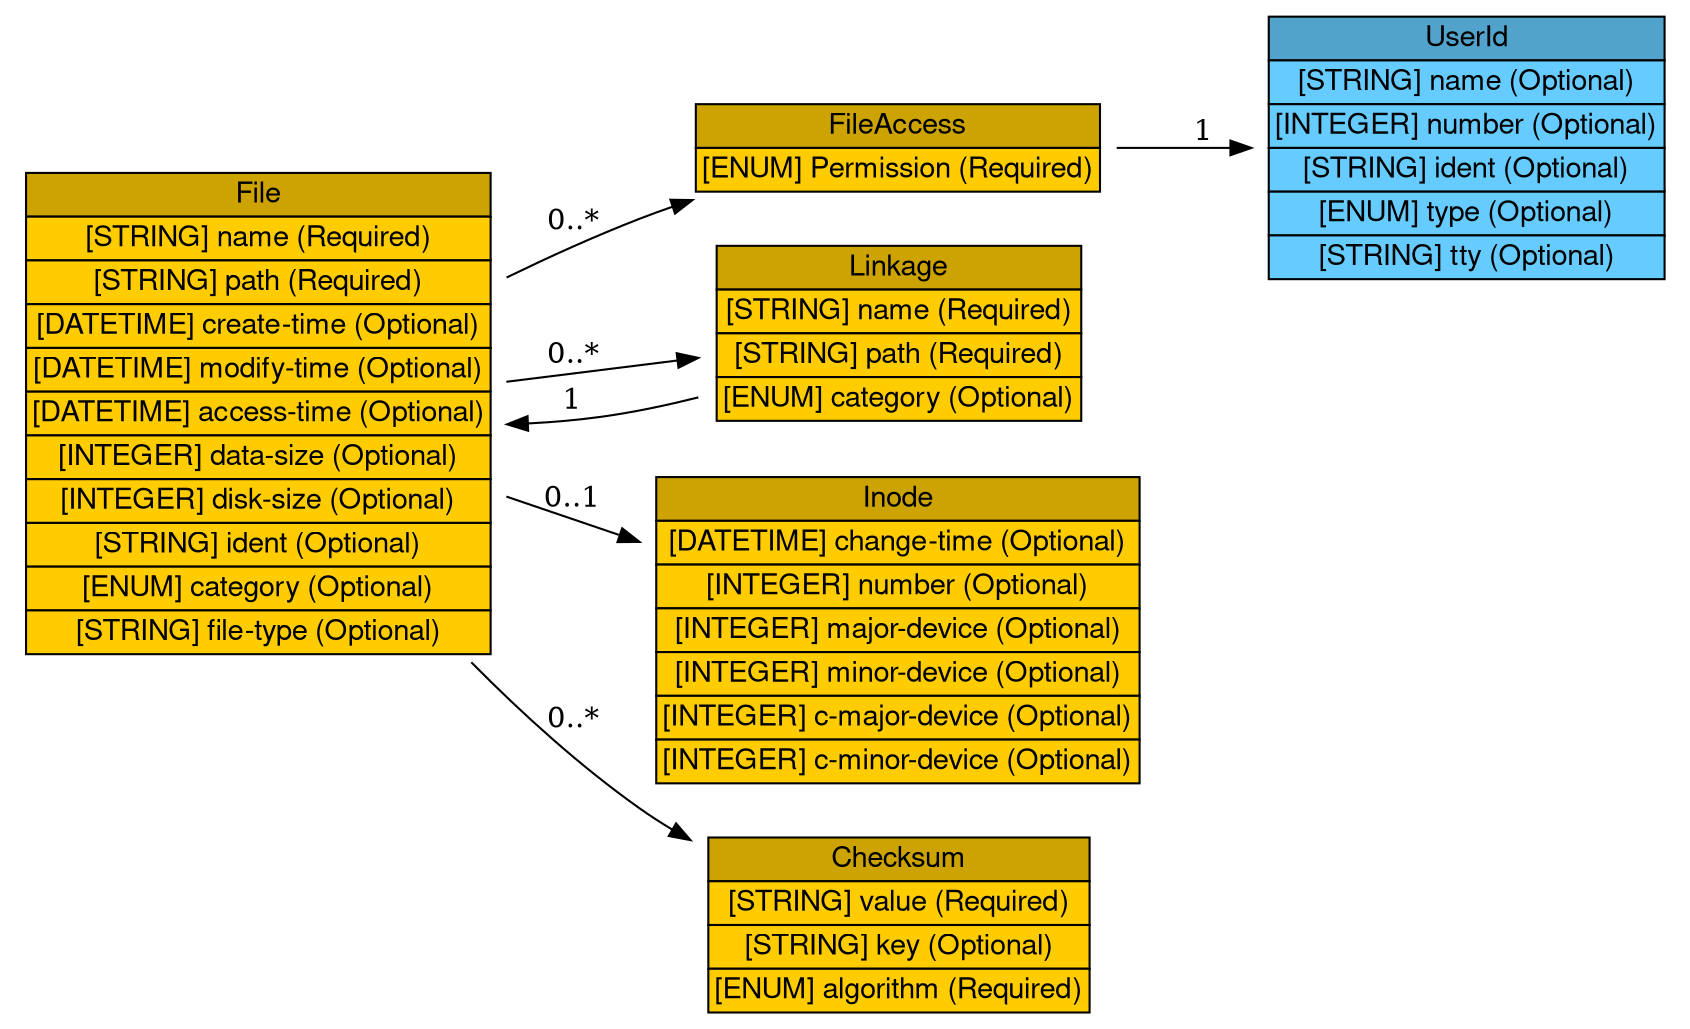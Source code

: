digraph File {
	graph [bb="0,0,792,486",
		rankdir=LR
	];
	node [label="\N"];
	File	 [height=3.3194,
		label=<<table BORDER="0" CELLBORDER="1" CELLSPACING="0"> <tr> <td BGCOLOR="#cca300" HREF="#" TITLE="The File class provides specific information about a file or other file-like object that has been created, deleted, or modified on the target. The description can provide either the file settings prior to the event or the file settings at the time of the event, as specified using the &quot;category&quot; attribute. "><FONT FACE="Nimbus Sans L">File</FONT></td> </tr>" %<tr><td BGCOLOR="#FFCC00"  HREF="#" TITLE="The name of the file to which the alert applies, not including the path to the file."><FONT FACE="Nimbus Sans L">[STRING] name (Required)</FONT></td></tr>%<tr><td BGCOLOR="#FFCC00"  HREF="#" TITLE="The full path to the file, including the name.  The path name should be represented in as &quot;universal&quot; a manner as possible, to facilitate processing of the alert."><FONT FACE="Nimbus Sans L">[STRING] path (Required)</FONT></td></tr>%<tr><td BGCOLOR="#FFCC00"  HREF="#" TITLE="Time the file was created.  Note that this is *not* the Unix &quot;st_ctime&quot; file attribute (which is not file creation time).  The Unix &quot;st_ctime&quot; attribute is contained in the &quot;Inode&quot; class."><FONT FACE="Nimbus Sans L">[DATETIME] create-time (Optional)</FONT></td></tr>%<tr><td BGCOLOR="#FFCC00"  HREF="#" TITLE="Time the file was last modified."><FONT FACE="Nimbus Sans L">[DATETIME] modify-time (Optional)</FONT></td></tr>%<tr><td BGCOLOR="#FFCC00"  HREF="#" TITLE="Time the file was last accessed."><FONT FACE="Nimbus Sans L">[DATETIME] access-time (Optional)</FONT></td></tr>%<tr><td BGCOLOR="#FFCC00"  HREF="#" TITLE="The size of the data, in bytes.  Typically what is meant when referring to file size.  On Unix UFS file systems, this value corresponds to stat.st_size.  On Windows NTFS, this value corresponds to Valid Data Length (VDL)."><FONT FACE="Nimbus Sans L">[INTEGER] data-size (Optional)</FONT></td></tr>%<tr><td BGCOLOR="#FFCC00"  HREF="#" TITLE="The physical space on disk consumed by the file, in bytes.  On Unix UFS file systems, this value corresponds to 512 * stat.st_blocks.  On Windows NTFS, this value corresponds to End of File (EOF)."><FONT FACE="Nimbus Sans L">[INTEGER] disk-size (Optional)</FONT></td></tr>%<tr><td BGCOLOR="#FFCC00"  HREF="#" TITLE="A unique identifier for this file; see Section 3.2.9."><FONT FACE="Nimbus Sans L">[STRING] ident (Optional)</FONT></td></tr>%<tr><td BGCOLOR="#FFCC00"  HREF="#" TITLE="The type of file system the file resides on.  This attribute governs how path names and other attributes are interpreted."><FONT FACE="Nimbus Sans L">[ENUM] category (Optional)</FONT></td></tr>%<tr><td BGCOLOR="#FFCC00"  HREF="#" TITLE="The type of file, as a mime-type."><FONT FACE="Nimbus Sans L">[STRING] file-type (Optional)</FONT></td></tr>%</table>>,
		pos="118.5,292",
		shape=plaintext,
		width=3.2917];
	FileAccess	 [height=0.69444,
		label=<<table BORDER="0" CELLBORDER="1" CELLSPACING="0"> <tr> <td BGCOLOR="#cca300" HREF="#" TITLE="The FileAccess class represents the access permissions on a file. The representation is intended to be useful across operating systems. "><FONT FACE="Nimbus Sans L">FileAccess</FONT></td> </tr>" %<tr><td BGCOLOR="#FFCC00"  HREF="#" TITLE="Level of access allowed.  The permitted values are shown below.  There is no default value.  (See also Section 10.)"><FONT FACE="Nimbus Sans L">[ENUM] Permission (Required)</FONT></td></tr>%</table>>,
		pos="419.5,419",
		shape=plaintext,
		width=2.9028];
	File -> FileAccess	 [label="0..*",
		lp="266.5,383.5",
		pos="e,321.12,393.99 237.17,358.6 256.52,368.17 276.58,377.34 296,385 301.04,386.99 306.24,388.91 311.53,390.75"];
	Linkage	 [height=1.2778,
		label=<<table BORDER="0" CELLBORDER="1" CELLSPACING="0"> <tr> <td BGCOLOR="#cca300" HREF="#" TITLE="The Linkage class represents file system connections between the file described in the &lt;File&gt; element and other objects in the file system. For example, if the &lt;File&gt; element is a symbolic link or shortcut, then the &lt;Linkage&gt; element should contain the name of the object the link points to. Further information can be provided about the object in the &lt;Linkage&gt; element with another &lt;File&gt; element, if appropriate. "><FONT FACE="Nimbus Sans L">Linkage</FONT></td> </tr>" %<tr><td BGCOLOR="#FFCC00"  HREF="#" TITLE="The name of the file system object, not including the path."><FONT FACE="Nimbus Sans L">[STRING] name (Required)</FONT></td></tr>%<tr><td BGCOLOR="#FFCC00"  HREF="#" TITLE="The full path to the file system object, including the name.  The path name should be represented in as &quot;universal&quot; a manner as possible, to facilitate processing of the alert."><FONT FACE="Nimbus Sans L">[STRING] path (Required)</FONT></td></tr>%<tr><td BGCOLOR="#FFCC00"  HREF="#" TITLE="Section 10.)"><FONT FACE="Nimbus Sans L">[ENUM] category (Optional)</FONT></td></tr>%</table>>,
		pos="419.5,330",
		shape=plaintext,
		width=2.6389];
	File -> Linkage	 [label="0..*",
		lp="266.5,318.5",
		pos="e,324.3,317.98 237.03,306.96 262.48,310.18 289.21,313.55 314.12,316.7"];
	Inode	 [height=2.1528,
		label=<<table BORDER="0" CELLBORDER="1" CELLSPACING="0"> <tr> <td BGCOLOR="#cca300" HREF="#" TITLE="The Inode class is used to represent the additional information contained in a Unix file system i-node. "><FONT FACE="Nimbus Sans L">Inode</FONT></td> </tr>" %<tr><td BGCOLOR="#FFCC00"  HREF="#" TITLE="The time of the last inode change, given by the st_ctime element of &quot;struct stat&quot;."><FONT FACE="Nimbus Sans L">[DATETIME] change-time (Optional)</FONT></td></tr>%<tr><td BGCOLOR="#FFCC00"  HREF="#" TITLE="The inode number."><FONT FACE="Nimbus Sans L">[INTEGER] number (Optional)</FONT></td></tr>%<tr><td BGCOLOR="#FFCC00"  HREF="#" TITLE="The major device number of the device the file resides on."><FONT FACE="Nimbus Sans L">[INTEGER] major-device (Optional)</FONT></td></tr>%<tr><td BGCOLOR="#FFCC00"  HREF="#" TITLE="The minor device number of the device the file resides on."><FONT FACE="Nimbus Sans L">[INTEGER] minor-device (Optional)</FONT></td></tr>%<tr><td BGCOLOR="#FFCC00"  HREF="#" TITLE="The major device of the file itself, if it is a character special device."><FONT FACE="Nimbus Sans L">[INTEGER] c-major-device (Optional)</FONT></td></tr>%<tr><td BGCOLOR="#FFCC00"  HREF="#" TITLE="The minor device of the file itself, if it is a character special device."><FONT FACE="Nimbus Sans L">[INTEGER] c-minor-device (Optional)</FONT></td></tr>%</table>>,
		pos="419.5,188",
		shape=plaintext,
		width=3.4306];
	File -> Inode	 [label="0..1",
		lp="266.5,250.5",
		pos="e,295.63,230.8 237.03,251.05 253.12,245.49 269.72,239.75 286.05,234.11"];
	Checksum	 [height=1.2778,
		label=<<table BORDER="0" CELLBORDER="1" CELLSPACING="0"> <tr> <td BGCOLOR="#cca300" HREF="#" TITLE="The Checksum class represents checksum information associated with the file. This checksum information can be provided by file integrity checkers, among others. "><FONT FACE="Nimbus Sans L">Checksum</FONT></td> </tr>" %<tr><td BGCOLOR="#FFCC00"  HREF="#" TITLE="The value of the checksum."><FONT FACE="Nimbus Sans L">[STRING] value (Required)</FONT></td></tr>%<tr><td BGCOLOR="#FFCC00"  HREF="#" TITLE="The key to the checksum, if appropriate."><FONT FACE="Nimbus Sans L">[STRING] key (Optional)</FONT></td></tr>%<tr><td BGCOLOR="#FFCC00"  HREF="#" TITLE="default value.  (See also Section 10.)"><FONT FACE="Nimbus Sans L">[ENUM] algorithm (Required)</FONT></td></tr>%</table>>,
		pos="419.5,46",
		shape=plaintext,
		width=2.75];
	File -> Checksum	 [label="0..*",
		lp="266.5,140.5",
		pos="e,320.44,86.598 216.54,172.46 240.81,147.21 267.95,122.14 296,102 301.02,98.396 306.31,94.943 311.76,91.647"];
	UserId	 [height=1.8611,
		label=<<table BORDER="0" CELLBORDER="1" CELLSPACING="0"> <tr> <td BGCOLOR="#52a3cc" HREF="#" TITLE="The UserId class provides specific information about a user. More than one UserId can be used within the User class to indicate attempts to transition from one user to another, or to provide complete information about a user&#39;s (or process&#39;) privileges. "><FONT FACE="Nimbus Sans L">UserId</FONT></td> </tr>" %<tr><td BGCOLOR="#66CCFF"  HREF="#" TITLE="A user or group name."><FONT FACE="Nimbus Sans L">[STRING] name (Optional)</FONT></td></tr>%<tr><td BGCOLOR="#66CCFF"  HREF="#" TITLE="A user or group number."><FONT FACE="Nimbus Sans L">[INTEGER] number (Optional)</FONT></td></tr>%<tr><td BGCOLOR="#66CCFF"  HREF="#" TITLE="A unique identifier for the user id, see Section 3.2.9."><FONT FACE="Nimbus Sans L">[STRING] ident (Optional)</FONT></td></tr>%<tr><td BGCOLOR="#66CCFF"  HREF="#" TITLE="The type of user information represented.  The permitted values for this attribute are shown below.  The default value is &quot;original-user&quot;.  (See also Section 10.)"><FONT FACE="Nimbus Sans L">[ENUM] type (Optional)</FONT></td></tr>%<tr><td BGCOLOR="#66CCFF"  HREF="#" TITLE="The tty the user is using."><FONT FACE="Nimbus Sans L">[STRING] tty (Optional)</FONT></td></tr>%</table>>,
		pos="689.5,419",
		shape=plaintext,
		width=2.8472];
	FileAccess -> UserId	 [label=1,
		lp="565,426.5",
		pos="e,586.56,419 524.28,419 541.38,419 559.16,419 576.45,419"];
	Linkage -> File	 [label=1,
		lp="266.5,300.5",
		pos="e,237.18,289.47 324.24,301.64 308.9,298.08 293.1,294.99 278,293 268.01,291.68 257.64,290.72 247.2,290.04"];
}
